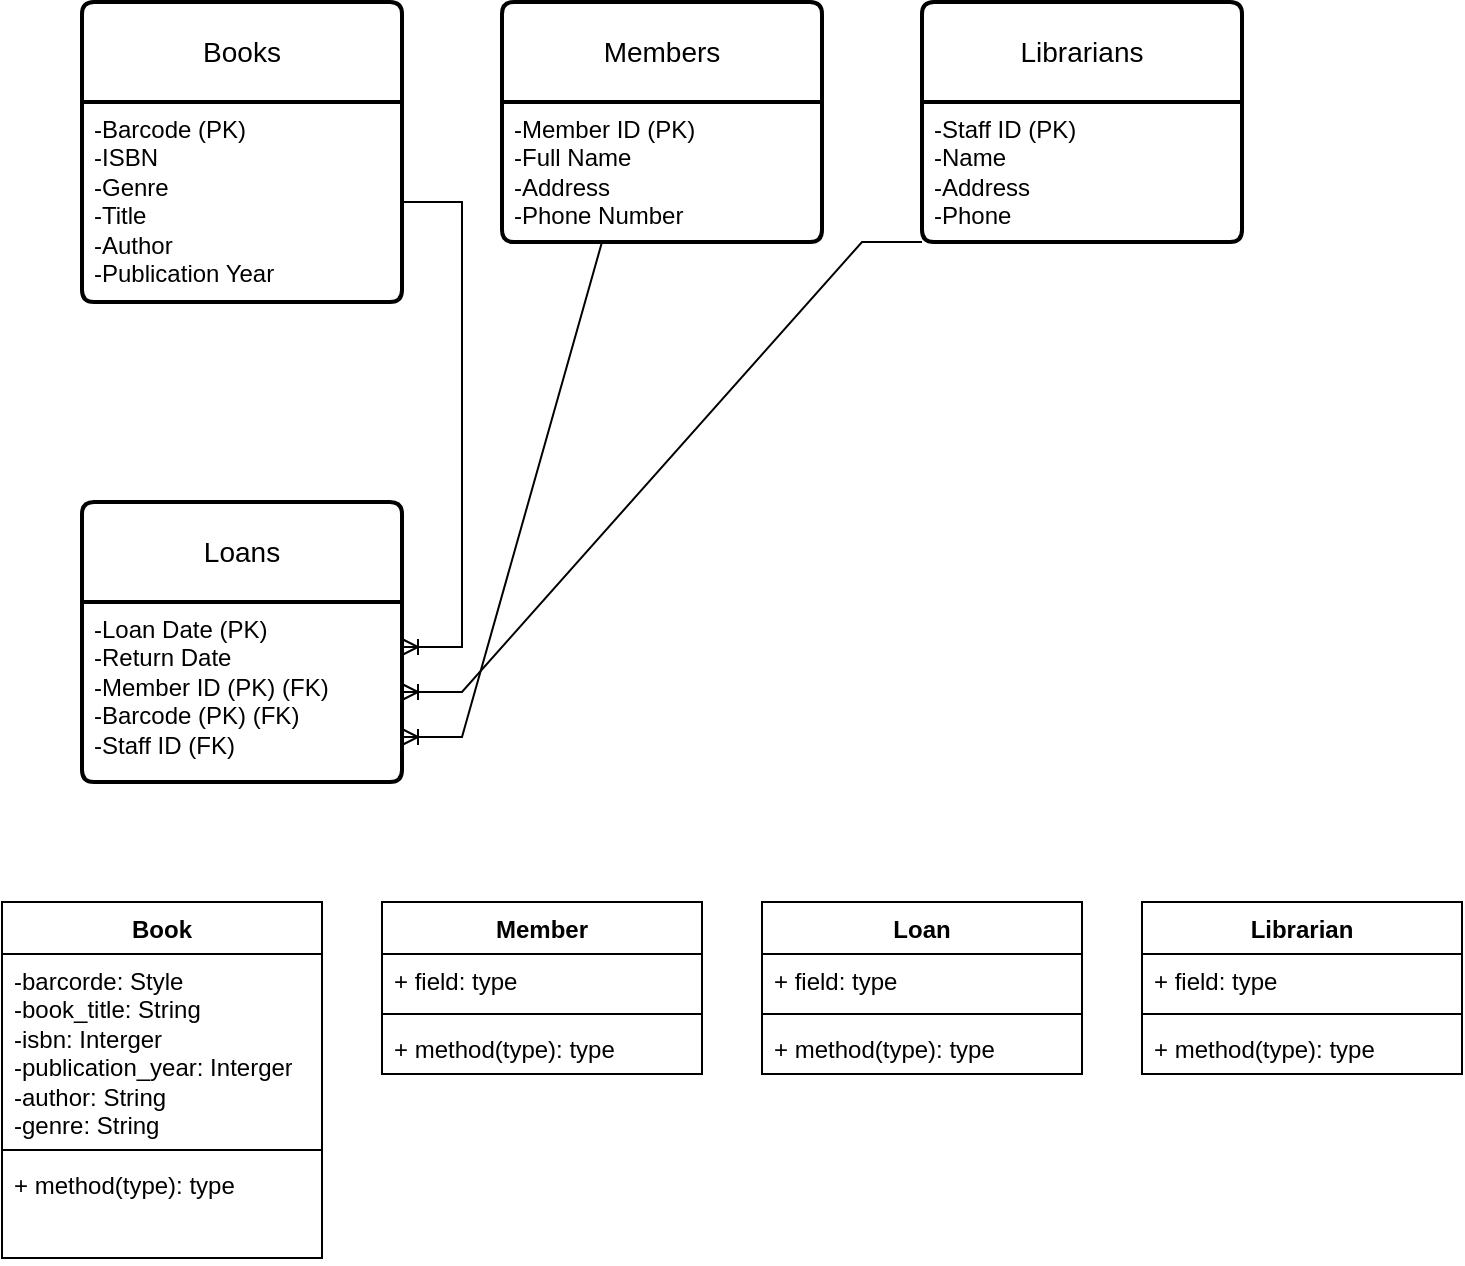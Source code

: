 <mxfile version="24.4.10" type="github">
  <diagram name="Page-1" id="EAAXhlnD3NSpvqW1n32H">
    <mxGraphModel dx="867" dy="512" grid="1" gridSize="10" guides="1" tooltips="1" connect="1" arrows="1" fold="1" page="1" pageScale="1" pageWidth="827" pageHeight="1169" math="0" shadow="0">
      <root>
        <mxCell id="0" />
        <mxCell id="1" parent="0" />
        <mxCell id="E3ja3kEhC99o8EGt3xfG-3" value="Loans" style="swimlane;childLayout=stackLayout;horizontal=1;startSize=50;horizontalStack=0;rounded=1;fontSize=14;fontStyle=0;strokeWidth=2;resizeParent=0;resizeLast=1;shadow=0;dashed=0;align=center;arcSize=4;whiteSpace=wrap;html=1;" parent="1" vertex="1">
          <mxGeometry x="60" y="320" width="160" height="140" as="geometry" />
        </mxCell>
        <mxCell id="E3ja3kEhC99o8EGt3xfG-4" value="-Loan Date (PK)&lt;div&gt;-Return Date&lt;/div&gt;&lt;div&gt;-Member ID (PK) (FK)&lt;/div&gt;&lt;div&gt;-Barcode (PK) (FK)&lt;/div&gt;&lt;div&gt;-Staff ID (FK)&lt;/div&gt;" style="align=left;strokeColor=none;fillColor=none;spacingLeft=4;fontSize=12;verticalAlign=top;resizable=0;rotatable=0;part=1;html=1;" parent="E3ja3kEhC99o8EGt3xfG-3" vertex="1">
          <mxGeometry y="50" width="160" height="90" as="geometry" />
        </mxCell>
        <mxCell id="E3ja3kEhC99o8EGt3xfG-5" value="Librarians" style="swimlane;childLayout=stackLayout;horizontal=1;startSize=50;horizontalStack=0;rounded=1;fontSize=14;fontStyle=0;strokeWidth=2;resizeParent=0;resizeLast=1;shadow=0;dashed=0;align=center;arcSize=4;whiteSpace=wrap;html=1;" parent="1" vertex="1">
          <mxGeometry x="480" y="70" width="160" height="120" as="geometry" />
        </mxCell>
        <mxCell id="E3ja3kEhC99o8EGt3xfG-6" value="-Staff ID (PK)&lt;div&gt;-Name&lt;/div&gt;&lt;div&gt;-Address&lt;/div&gt;&lt;div&gt;-Phone&lt;/div&gt;" style="align=left;strokeColor=none;fillColor=none;spacingLeft=4;fontSize=12;verticalAlign=top;resizable=0;rotatable=0;part=1;html=1;" parent="E3ja3kEhC99o8EGt3xfG-5" vertex="1">
          <mxGeometry y="50" width="160" height="70" as="geometry" />
        </mxCell>
        <mxCell id="E3ja3kEhC99o8EGt3xfG-7" value="Members" style="swimlane;childLayout=stackLayout;horizontal=1;startSize=50;horizontalStack=0;rounded=1;fontSize=14;fontStyle=0;strokeWidth=2;resizeParent=0;resizeLast=1;shadow=0;dashed=0;align=center;arcSize=4;whiteSpace=wrap;html=1;" parent="1" vertex="1">
          <mxGeometry x="270" y="70" width="160" height="120" as="geometry" />
        </mxCell>
        <mxCell id="E3ja3kEhC99o8EGt3xfG-8" value="-Member ID (PK)&lt;div&gt;&lt;span style=&quot;background-color: initial;&quot;&gt;-Full Name&lt;/span&gt;&lt;div&gt;-Address&lt;/div&gt;&lt;div&gt;-Phone Number&lt;/div&gt;&lt;/div&gt;" style="align=left;strokeColor=none;fillColor=none;spacingLeft=4;fontSize=12;verticalAlign=top;resizable=0;rotatable=0;part=1;html=1;" parent="E3ja3kEhC99o8EGt3xfG-7" vertex="1">
          <mxGeometry y="50" width="160" height="70" as="geometry" />
        </mxCell>
        <mxCell id="E3ja3kEhC99o8EGt3xfG-9" value="Books" style="swimlane;childLayout=stackLayout;horizontal=1;startSize=50;horizontalStack=0;rounded=1;fontSize=14;fontStyle=0;strokeWidth=2;resizeParent=0;resizeLast=1;shadow=0;dashed=0;align=center;arcSize=4;whiteSpace=wrap;html=1;" parent="1" vertex="1">
          <mxGeometry x="60" y="70" width="160" height="150" as="geometry" />
        </mxCell>
        <mxCell id="E3ja3kEhC99o8EGt3xfG-10" value="-Barcode (PK)&lt;div&gt;-ISBN&lt;/div&gt;&lt;div&gt;-Genre&lt;/div&gt;&lt;div&gt;-Title&lt;/div&gt;&lt;div&gt;-Author&lt;/div&gt;&lt;div&gt;-Publication Year&lt;/div&gt;" style="align=left;strokeColor=none;fillColor=none;spacingLeft=4;fontSize=12;verticalAlign=top;resizable=0;rotatable=0;part=1;html=1;" parent="E3ja3kEhC99o8EGt3xfG-9" vertex="1">
          <mxGeometry y="50" width="160" height="100" as="geometry" />
        </mxCell>
        <mxCell id="E3ja3kEhC99o8EGt3xfG-22" value="" style="edgeStyle=entityRelationEdgeStyle;fontSize=12;html=1;endArrow=ERoneToMany;rounded=0;exitX=1;exitY=0.5;exitDx=0;exitDy=0;entryX=1;entryY=0.25;entryDx=0;entryDy=0;" parent="1" source="E3ja3kEhC99o8EGt3xfG-10" target="E3ja3kEhC99o8EGt3xfG-4" edge="1">
          <mxGeometry width="100" height="100" relative="1" as="geometry">
            <mxPoint x="290" y="300" as="sourcePoint" />
            <mxPoint x="390" y="200" as="targetPoint" />
          </mxGeometry>
        </mxCell>
        <mxCell id="E3ja3kEhC99o8EGt3xfG-23" value="" style="edgeStyle=entityRelationEdgeStyle;fontSize=12;html=1;endArrow=ERoneToMany;rounded=0;entryX=1;entryY=0.75;entryDx=0;entryDy=0;exitX=0.5;exitY=1;exitDx=0;exitDy=0;" parent="1" source="E3ja3kEhC99o8EGt3xfG-8" target="E3ja3kEhC99o8EGt3xfG-4" edge="1">
          <mxGeometry width="100" height="100" relative="1" as="geometry">
            <mxPoint x="440" y="200" as="sourcePoint" />
            <mxPoint x="390" y="200" as="targetPoint" />
          </mxGeometry>
        </mxCell>
        <mxCell id="E3ja3kEhC99o8EGt3xfG-25" value="" style="edgeStyle=entityRelationEdgeStyle;fontSize=12;html=1;endArrow=ERoneToMany;rounded=0;entryX=1;entryY=0.5;entryDx=0;entryDy=0;exitX=0;exitY=1;exitDx=0;exitDy=0;" parent="1" source="E3ja3kEhC99o8EGt3xfG-6" target="E3ja3kEhC99o8EGt3xfG-4" edge="1">
          <mxGeometry width="100" height="100" relative="1" as="geometry">
            <mxPoint x="290" y="300" as="sourcePoint" />
            <mxPoint x="390" y="200" as="targetPoint" />
          </mxGeometry>
        </mxCell>
        <mxCell id="E3ja3kEhC99o8EGt3xfG-27" value="Book" style="swimlane;fontStyle=1;align=center;verticalAlign=top;childLayout=stackLayout;horizontal=1;startSize=26;horizontalStack=0;resizeParent=1;resizeParentMax=0;resizeLast=0;collapsible=1;marginBottom=0;whiteSpace=wrap;html=1;" parent="1" vertex="1">
          <mxGeometry x="20" y="520" width="160" height="178" as="geometry" />
        </mxCell>
        <mxCell id="E3ja3kEhC99o8EGt3xfG-28" value="-barcorde: Style&lt;div&gt;-book_title: String&lt;/div&gt;&lt;div&gt;-isbn: Interger&lt;/div&gt;&lt;div&gt;-publication_year: Interger&lt;/div&gt;&lt;div&gt;-author: String&lt;/div&gt;&lt;div&gt;-genre: String&lt;br&gt;&lt;div&gt;&lt;br&gt;&lt;/div&gt;&lt;/div&gt;" style="text;strokeColor=none;fillColor=none;align=left;verticalAlign=top;spacingLeft=4;spacingRight=4;overflow=hidden;rotatable=0;points=[[0,0.5],[1,0.5]];portConstraint=eastwest;whiteSpace=wrap;html=1;" parent="E3ja3kEhC99o8EGt3xfG-27" vertex="1">
          <mxGeometry y="26" width="160" height="94" as="geometry" />
        </mxCell>
        <mxCell id="E3ja3kEhC99o8EGt3xfG-29" value="" style="line;strokeWidth=1;fillColor=none;align=left;verticalAlign=middle;spacingTop=-1;spacingLeft=3;spacingRight=3;rotatable=0;labelPosition=right;points=[];portConstraint=eastwest;strokeColor=inherit;" parent="E3ja3kEhC99o8EGt3xfG-27" vertex="1">
          <mxGeometry y="120" width="160" height="8" as="geometry" />
        </mxCell>
        <mxCell id="E3ja3kEhC99o8EGt3xfG-30" value="+ method(type): type" style="text;strokeColor=none;fillColor=none;align=left;verticalAlign=top;spacingLeft=4;spacingRight=4;overflow=hidden;rotatable=0;points=[[0,0.5],[1,0.5]];portConstraint=eastwest;whiteSpace=wrap;html=1;" parent="E3ja3kEhC99o8EGt3xfG-27" vertex="1">
          <mxGeometry y="128" width="160" height="50" as="geometry" />
        </mxCell>
        <mxCell id="E3ja3kEhC99o8EGt3xfG-31" value="Member" style="swimlane;fontStyle=1;align=center;verticalAlign=top;childLayout=stackLayout;horizontal=1;startSize=26;horizontalStack=0;resizeParent=1;resizeParentMax=0;resizeLast=0;collapsible=1;marginBottom=0;whiteSpace=wrap;html=1;" parent="1" vertex="1">
          <mxGeometry x="210" y="520" width="160" height="86" as="geometry" />
        </mxCell>
        <mxCell id="E3ja3kEhC99o8EGt3xfG-32" value="+ field: type" style="text;strokeColor=none;fillColor=none;align=left;verticalAlign=top;spacingLeft=4;spacingRight=4;overflow=hidden;rotatable=0;points=[[0,0.5],[1,0.5]];portConstraint=eastwest;whiteSpace=wrap;html=1;" parent="E3ja3kEhC99o8EGt3xfG-31" vertex="1">
          <mxGeometry y="26" width="160" height="26" as="geometry" />
        </mxCell>
        <mxCell id="E3ja3kEhC99o8EGt3xfG-33" value="" style="line;strokeWidth=1;fillColor=none;align=left;verticalAlign=middle;spacingTop=-1;spacingLeft=3;spacingRight=3;rotatable=0;labelPosition=right;points=[];portConstraint=eastwest;strokeColor=inherit;" parent="E3ja3kEhC99o8EGt3xfG-31" vertex="1">
          <mxGeometry y="52" width="160" height="8" as="geometry" />
        </mxCell>
        <mxCell id="E3ja3kEhC99o8EGt3xfG-34" value="+ method(type): type" style="text;strokeColor=none;fillColor=none;align=left;verticalAlign=top;spacingLeft=4;spacingRight=4;overflow=hidden;rotatable=0;points=[[0,0.5],[1,0.5]];portConstraint=eastwest;whiteSpace=wrap;html=1;" parent="E3ja3kEhC99o8EGt3xfG-31" vertex="1">
          <mxGeometry y="60" width="160" height="26" as="geometry" />
        </mxCell>
        <mxCell id="E3ja3kEhC99o8EGt3xfG-35" value="Loan" style="swimlane;fontStyle=1;align=center;verticalAlign=top;childLayout=stackLayout;horizontal=1;startSize=26;horizontalStack=0;resizeParent=1;resizeParentMax=0;resizeLast=0;collapsible=1;marginBottom=0;whiteSpace=wrap;html=1;" parent="1" vertex="1">
          <mxGeometry x="400" y="520" width="160" height="86" as="geometry" />
        </mxCell>
        <mxCell id="E3ja3kEhC99o8EGt3xfG-36" value="+ field: type" style="text;strokeColor=none;fillColor=none;align=left;verticalAlign=top;spacingLeft=4;spacingRight=4;overflow=hidden;rotatable=0;points=[[0,0.5],[1,0.5]];portConstraint=eastwest;whiteSpace=wrap;html=1;" parent="E3ja3kEhC99o8EGt3xfG-35" vertex="1">
          <mxGeometry y="26" width="160" height="26" as="geometry" />
        </mxCell>
        <mxCell id="E3ja3kEhC99o8EGt3xfG-37" value="" style="line;strokeWidth=1;fillColor=none;align=left;verticalAlign=middle;spacingTop=-1;spacingLeft=3;spacingRight=3;rotatable=0;labelPosition=right;points=[];portConstraint=eastwest;strokeColor=inherit;" parent="E3ja3kEhC99o8EGt3xfG-35" vertex="1">
          <mxGeometry y="52" width="160" height="8" as="geometry" />
        </mxCell>
        <mxCell id="E3ja3kEhC99o8EGt3xfG-38" value="+ method(type): type" style="text;strokeColor=none;fillColor=none;align=left;verticalAlign=top;spacingLeft=4;spacingRight=4;overflow=hidden;rotatable=0;points=[[0,0.5],[1,0.5]];portConstraint=eastwest;whiteSpace=wrap;html=1;" parent="E3ja3kEhC99o8EGt3xfG-35" vertex="1">
          <mxGeometry y="60" width="160" height="26" as="geometry" />
        </mxCell>
        <mxCell id="E3ja3kEhC99o8EGt3xfG-39" value="Librarian" style="swimlane;fontStyle=1;align=center;verticalAlign=top;childLayout=stackLayout;horizontal=1;startSize=26;horizontalStack=0;resizeParent=1;resizeParentMax=0;resizeLast=0;collapsible=1;marginBottom=0;whiteSpace=wrap;html=1;" parent="1" vertex="1">
          <mxGeometry x="590" y="520" width="160" height="86" as="geometry" />
        </mxCell>
        <mxCell id="E3ja3kEhC99o8EGt3xfG-40" value="+ field: type" style="text;strokeColor=none;fillColor=none;align=left;verticalAlign=top;spacingLeft=4;spacingRight=4;overflow=hidden;rotatable=0;points=[[0,0.5],[1,0.5]];portConstraint=eastwest;whiteSpace=wrap;html=1;" parent="E3ja3kEhC99o8EGt3xfG-39" vertex="1">
          <mxGeometry y="26" width="160" height="26" as="geometry" />
        </mxCell>
        <mxCell id="E3ja3kEhC99o8EGt3xfG-41" value="" style="line;strokeWidth=1;fillColor=none;align=left;verticalAlign=middle;spacingTop=-1;spacingLeft=3;spacingRight=3;rotatable=0;labelPosition=right;points=[];portConstraint=eastwest;strokeColor=inherit;" parent="E3ja3kEhC99o8EGt3xfG-39" vertex="1">
          <mxGeometry y="52" width="160" height="8" as="geometry" />
        </mxCell>
        <mxCell id="E3ja3kEhC99o8EGt3xfG-42" value="+ method(type): type" style="text;strokeColor=none;fillColor=none;align=left;verticalAlign=top;spacingLeft=4;spacingRight=4;overflow=hidden;rotatable=0;points=[[0,0.5],[1,0.5]];portConstraint=eastwest;whiteSpace=wrap;html=1;" parent="E3ja3kEhC99o8EGt3xfG-39" vertex="1">
          <mxGeometry y="60" width="160" height="26" as="geometry" />
        </mxCell>
      </root>
    </mxGraphModel>
  </diagram>
</mxfile>
